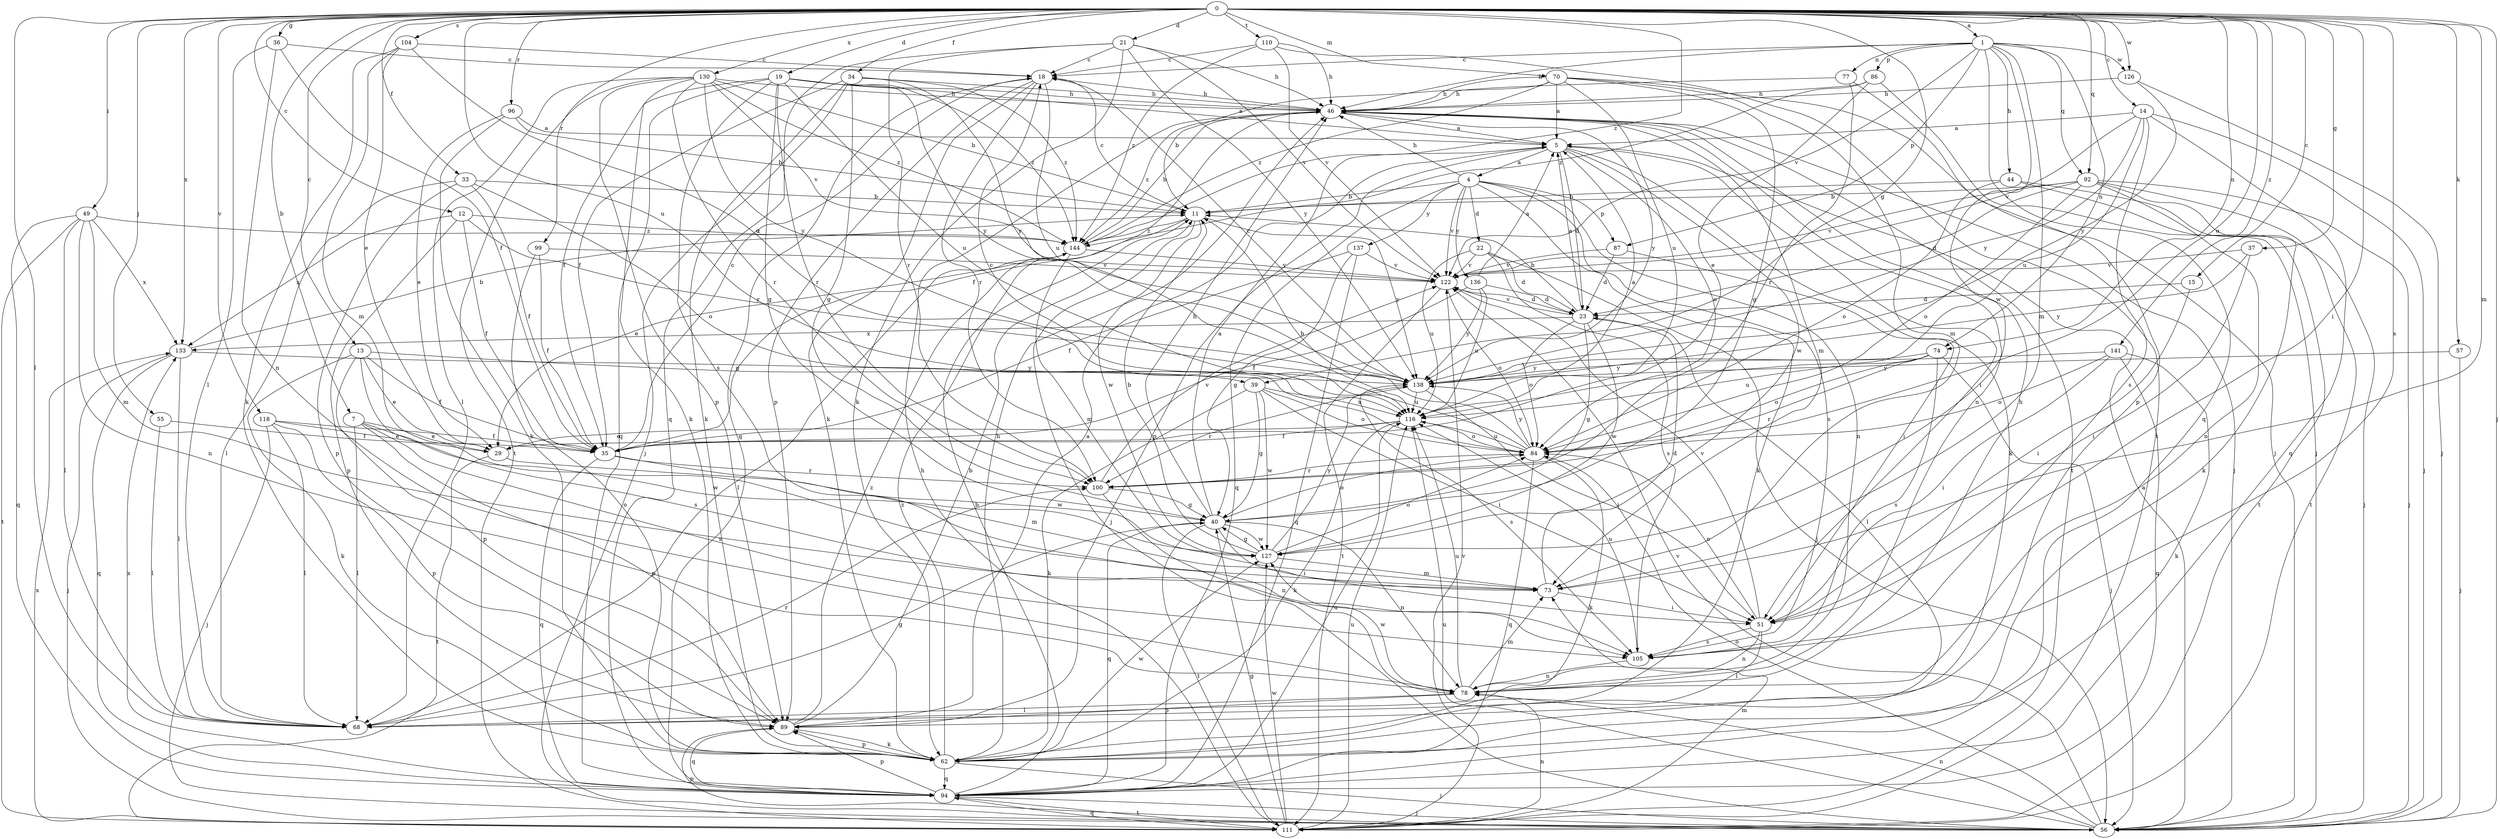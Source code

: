 strict digraph  {
0;
1;
4;
5;
7;
11;
12;
13;
14;
15;
18;
19;
21;
22;
23;
29;
33;
34;
35;
36;
37;
39;
40;
44;
46;
49;
51;
55;
56;
57;
62;
68;
70;
73;
74;
77;
78;
84;
86;
87;
89;
92;
94;
96;
99;
100;
104;
105;
110;
111;
116;
118;
122;
126;
127;
130;
133;
136;
137;
138;
141;
144;
0 -> 1  [label=a];
0 -> 7  [label=b];
0 -> 12  [label=c];
0 -> 13  [label=c];
0 -> 14  [label=c];
0 -> 15  [label=c];
0 -> 19  [label=d];
0 -> 21  [label=d];
0 -> 33  [label=f];
0 -> 34  [label=f];
0 -> 36  [label=g];
0 -> 37  [label=g];
0 -> 39  [label=g];
0 -> 49  [label=i];
0 -> 51  [label=i];
0 -> 55  [label=j];
0 -> 56  [label=j];
0 -> 57  [label=k];
0 -> 68  [label=l];
0 -> 70  [label=m];
0 -> 73  [label=m];
0 -> 74  [label=n];
0 -> 84  [label=o];
0 -> 92  [label=q];
0 -> 96  [label=r];
0 -> 99  [label=r];
0 -> 104  [label=s];
0 -> 105  [label=s];
0 -> 110  [label=t];
0 -> 116  [label=u];
0 -> 118  [label=v];
0 -> 126  [label=w];
0 -> 130  [label=x];
0 -> 133  [label=x];
0 -> 141  [label=z];
0 -> 144  [label=z];
1 -> 18  [label=c];
1 -> 44  [label=h];
1 -> 46  [label=h];
1 -> 73  [label=m];
1 -> 74  [label=n];
1 -> 77  [label=n];
1 -> 86  [label=p];
1 -> 87  [label=p];
1 -> 92  [label=q];
1 -> 94  [label=q];
1 -> 122  [label=v];
1 -> 126  [label=w];
1 -> 127  [label=w];
4 -> 11  [label=b];
4 -> 22  [label=d];
4 -> 46  [label=h];
4 -> 62  [label=k];
4 -> 78  [label=n];
4 -> 87  [label=p];
4 -> 94  [label=q];
4 -> 105  [label=s];
4 -> 122  [label=v];
4 -> 136  [label=y];
4 -> 137  [label=y];
5 -> 4  [label=a];
5 -> 23  [label=d];
5 -> 51  [label=i];
5 -> 62  [label=k];
5 -> 84  [label=o];
5 -> 89  [label=p];
5 -> 127  [label=w];
7 -> 29  [label=e];
7 -> 68  [label=l];
7 -> 89  [label=p];
7 -> 105  [label=s];
7 -> 127  [label=w];
11 -> 18  [label=c];
11 -> 29  [label=e];
11 -> 56  [label=j];
11 -> 127  [label=w];
11 -> 138  [label=y];
11 -> 144  [label=z];
12 -> 35  [label=f];
12 -> 89  [label=p];
12 -> 133  [label=x];
12 -> 138  [label=y];
12 -> 144  [label=z];
13 -> 29  [label=e];
13 -> 35  [label=f];
13 -> 39  [label=g];
13 -> 62  [label=k];
13 -> 89  [label=p];
13 -> 105  [label=s];
14 -> 5  [label=a];
14 -> 56  [label=j];
14 -> 94  [label=q];
14 -> 105  [label=s];
14 -> 116  [label=u];
14 -> 122  [label=v];
14 -> 138  [label=y];
15 -> 23  [label=d];
15 -> 51  [label=i];
18 -> 46  [label=h];
18 -> 62  [label=k];
18 -> 89  [label=p];
18 -> 94  [label=q];
18 -> 100  [label=r];
18 -> 116  [label=u];
19 -> 5  [label=a];
19 -> 35  [label=f];
19 -> 40  [label=g];
19 -> 46  [label=h];
19 -> 94  [label=q];
19 -> 100  [label=r];
19 -> 105  [label=s];
19 -> 116  [label=u];
19 -> 138  [label=y];
19 -> 144  [label=z];
21 -> 18  [label=c];
21 -> 46  [label=h];
21 -> 62  [label=k];
21 -> 94  [label=q];
21 -> 100  [label=r];
21 -> 122  [label=v];
21 -> 138  [label=y];
22 -> 23  [label=d];
22 -> 56  [label=j];
22 -> 105  [label=s];
22 -> 116  [label=u];
22 -> 122  [label=v];
23 -> 5  [label=a];
23 -> 11  [label=b];
23 -> 40  [label=g];
23 -> 68  [label=l];
23 -> 84  [label=o];
23 -> 122  [label=v];
23 -> 127  [label=w];
23 -> 133  [label=x];
29 -> 111  [label=t];
29 -> 127  [label=w];
33 -> 11  [label=b];
33 -> 35  [label=f];
33 -> 68  [label=l];
33 -> 84  [label=o];
33 -> 89  [label=p];
34 -> 35  [label=f];
34 -> 40  [label=g];
34 -> 46  [label=h];
34 -> 56  [label=j];
34 -> 62  [label=k];
34 -> 138  [label=y];
34 -> 144  [label=z];
35 -> 18  [label=c];
35 -> 73  [label=m];
35 -> 94  [label=q];
35 -> 100  [label=r];
36 -> 18  [label=c];
36 -> 35  [label=f];
36 -> 68  [label=l];
36 -> 78  [label=n];
37 -> 51  [label=i];
37 -> 122  [label=v];
37 -> 138  [label=y];
39 -> 40  [label=g];
39 -> 51  [label=i];
39 -> 62  [label=k];
39 -> 84  [label=o];
39 -> 116  [label=u];
39 -> 127  [label=w];
40 -> 5  [label=a];
40 -> 46  [label=h];
40 -> 51  [label=i];
40 -> 78  [label=n];
40 -> 84  [label=o];
40 -> 94  [label=q];
40 -> 111  [label=t];
40 -> 127  [label=w];
44 -> 11  [label=b];
44 -> 56  [label=j];
44 -> 84  [label=o];
44 -> 111  [label=t];
46 -> 5  [label=a];
46 -> 35  [label=f];
46 -> 56  [label=j];
46 -> 73  [label=m];
46 -> 78  [label=n];
46 -> 111  [label=t];
46 -> 138  [label=y];
46 -> 144  [label=z];
49 -> 68  [label=l];
49 -> 73  [label=m];
49 -> 78  [label=n];
49 -> 94  [label=q];
49 -> 111  [label=t];
49 -> 133  [label=x];
49 -> 144  [label=z];
51 -> 68  [label=l];
51 -> 78  [label=n];
51 -> 84  [label=o];
51 -> 105  [label=s];
51 -> 122  [label=v];
55 -> 35  [label=f];
55 -> 68  [label=l];
56 -> 5  [label=a];
56 -> 78  [label=n];
56 -> 84  [label=o];
56 -> 89  [label=p];
56 -> 116  [label=u];
56 -> 122  [label=v];
57 -> 56  [label=j];
57 -> 138  [label=y];
62 -> 46  [label=h];
62 -> 56  [label=j];
62 -> 89  [label=p];
62 -> 94  [label=q];
62 -> 127  [label=w];
62 -> 144  [label=z];
68 -> 40  [label=g];
68 -> 100  [label=r];
70 -> 5  [label=a];
70 -> 11  [label=b];
70 -> 40  [label=g];
70 -> 46  [label=h];
70 -> 56  [label=j];
70 -> 73  [label=m];
70 -> 116  [label=u];
70 -> 144  [label=z];
73 -> 23  [label=d];
73 -> 51  [label=i];
74 -> 56  [label=j];
74 -> 84  [label=o];
74 -> 100  [label=r];
74 -> 105  [label=s];
74 -> 116  [label=u];
74 -> 138  [label=y];
77 -> 46  [label=h];
77 -> 89  [label=p];
77 -> 100  [label=r];
78 -> 46  [label=h];
78 -> 68  [label=l];
78 -> 73  [label=m];
78 -> 89  [label=p];
78 -> 116  [label=u];
78 -> 127  [label=w];
84 -> 11  [label=b];
84 -> 18  [label=c];
84 -> 62  [label=k];
84 -> 94  [label=q];
84 -> 100  [label=r];
84 -> 116  [label=u];
84 -> 138  [label=y];
86 -> 29  [label=e];
86 -> 46  [label=h];
86 -> 56  [label=j];
86 -> 144  [label=z];
87 -> 23  [label=d];
87 -> 51  [label=i];
87 -> 122  [label=v];
89 -> 5  [label=a];
89 -> 11  [label=b];
89 -> 62  [label=k];
89 -> 94  [label=q];
89 -> 144  [label=z];
92 -> 11  [label=b];
92 -> 23  [label=d];
92 -> 56  [label=j];
92 -> 62  [label=k];
92 -> 78  [label=n];
92 -> 84  [label=o];
92 -> 111  [label=t];
92 -> 122  [label=v];
94 -> 11  [label=b];
94 -> 56  [label=j];
94 -> 89  [label=p];
94 -> 111  [label=t];
94 -> 116  [label=u];
94 -> 133  [label=x];
96 -> 5  [label=a];
96 -> 11  [label=b];
96 -> 29  [label=e];
96 -> 62  [label=k];
99 -> 35  [label=f];
99 -> 62  [label=o];
99 -> 122  [label=v];
100 -> 40  [label=g];
100 -> 78  [label=n];
100 -> 122  [label=v];
104 -> 18  [label=c];
104 -> 29  [label=e];
104 -> 62  [label=k];
104 -> 73  [label=m];
104 -> 116  [label=u];
105 -> 78  [label=n];
105 -> 116  [label=u];
110 -> 18  [label=c];
110 -> 46  [label=h];
110 -> 111  [label=t];
110 -> 122  [label=v];
110 -> 144  [label=z];
111 -> 40  [label=g];
111 -> 46  [label=h];
111 -> 73  [label=m];
111 -> 78  [label=n];
111 -> 94  [label=q];
111 -> 116  [label=u];
111 -> 122  [label=v];
111 -> 127  [label=w];
111 -> 133  [label=x];
116 -> 5  [label=a];
116 -> 29  [label=e];
116 -> 35  [label=f];
116 -> 62  [label=k];
116 -> 84  [label=o];
118 -> 29  [label=e];
118 -> 35  [label=f];
118 -> 56  [label=j];
118 -> 68  [label=l];
118 -> 89  [label=p];
122 -> 23  [label=d];
122 -> 84  [label=o];
122 -> 111  [label=t];
126 -> 46  [label=h];
126 -> 56  [label=j];
126 -> 138  [label=y];
127 -> 11  [label=b];
127 -> 40  [label=g];
127 -> 73  [label=m];
127 -> 84  [label=o];
127 -> 138  [label=y];
130 -> 11  [label=b];
130 -> 46  [label=h];
130 -> 62  [label=k];
130 -> 68  [label=l];
130 -> 89  [label=p];
130 -> 100  [label=r];
130 -> 111  [label=t];
130 -> 122  [label=v];
130 -> 138  [label=y];
130 -> 144  [label=z];
133 -> 11  [label=b];
133 -> 56  [label=j];
133 -> 68  [label=l];
133 -> 94  [label=q];
133 -> 138  [label=y];
136 -> 5  [label=a];
136 -> 23  [label=d];
136 -> 35  [label=f];
136 -> 116  [label=u];
136 -> 138  [label=y];
137 -> 35  [label=f];
137 -> 40  [label=g];
137 -> 94  [label=q];
137 -> 122  [label=v];
138 -> 18  [label=c];
138 -> 51  [label=i];
138 -> 100  [label=r];
138 -> 105  [label=s];
138 -> 116  [label=u];
141 -> 51  [label=i];
141 -> 62  [label=k];
141 -> 84  [label=o];
141 -> 94  [label=q];
141 -> 138  [label=y];
144 -> 46  [label=h];
144 -> 68  [label=l];
144 -> 73  [label=m];
144 -> 122  [label=v];
}
